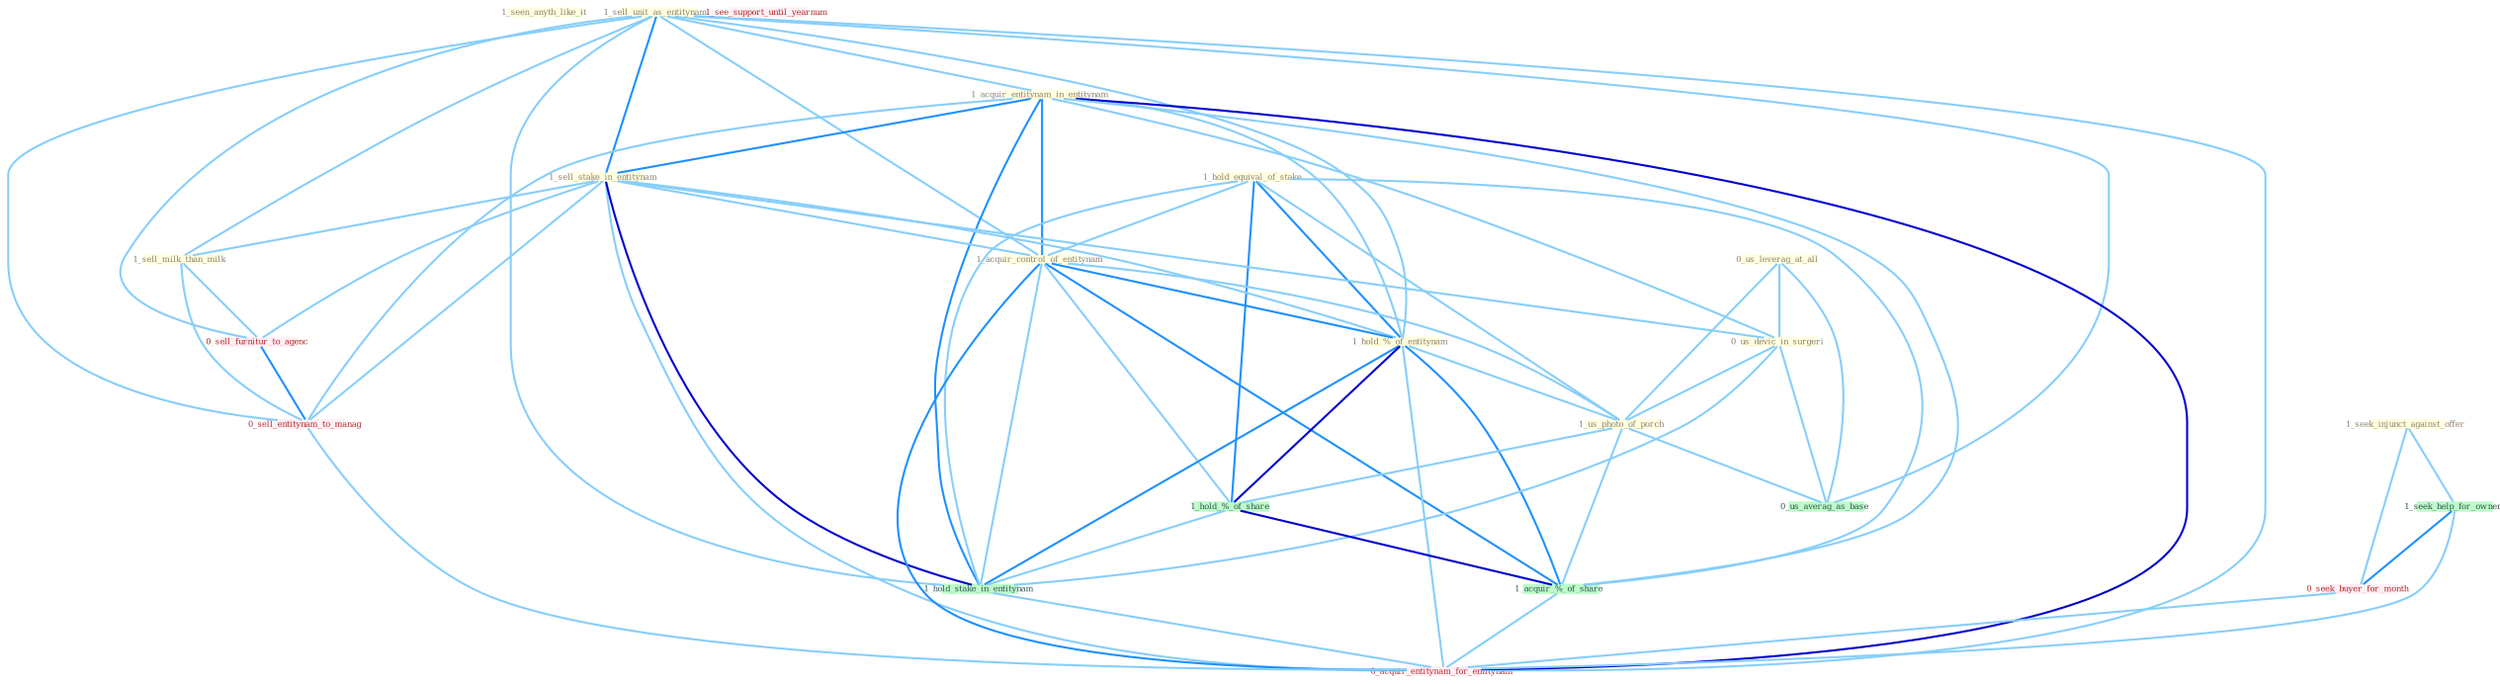 Graph G{ 
    node
    [shape=polygon,style=filled,width=.5,height=.06,color="#BDFCC9",fixedsize=true,fontsize=4,
    fontcolor="#2f4f4f"];
    {node
    [color="#ffffe0", fontcolor="#8b7d6b"] "1_seen_anyth_like_it " "1_sell_unit_as_entitynam " "1_acquir_entitynam_in_entitynam " "1_hold_equival_of_stake " "0_us_leverag_at_all " "1_sell_stake_in_entitynam " "1_acquir_control_of_entitynam " "1_sell_milk_than_milk " "1_seek_injunct_against_offer " "1_hold_%_of_entitynam " "0_us_devic_in_surgeri " "1_us_photo_of_porch "}
{node [color="#fff0f5", fontcolor="#b22222"] "0_seek_buyer_for_month " "1_see_support_until_yearnum " "0_sell_furnitur_to_agenc " "0_sell_entitynam_to_manag " "0_acquir_entitynam_for_entitynam "}
edge [color="#B0E2FF"];

	"1_sell_unit_as_entitynam " -- "1_acquir_entitynam_in_entitynam " [w="1", color="#87cefa" ];
	"1_sell_unit_as_entitynam " -- "1_sell_stake_in_entitynam " [w="2", color="#1e90ff" , len=0.8];
	"1_sell_unit_as_entitynam " -- "1_acquir_control_of_entitynam " [w="1", color="#87cefa" ];
	"1_sell_unit_as_entitynam " -- "1_sell_milk_than_milk " [w="1", color="#87cefa" ];
	"1_sell_unit_as_entitynam " -- "1_hold_%_of_entitynam " [w="1", color="#87cefa" ];
	"1_sell_unit_as_entitynam " -- "1_hold_stake_in_entitynam " [w="1", color="#87cefa" ];
	"1_sell_unit_as_entitynam " -- "0_sell_furnitur_to_agenc " [w="1", color="#87cefa" ];
	"1_sell_unit_as_entitynam " -- "0_us_averag_as_base " [w="1", color="#87cefa" ];
	"1_sell_unit_as_entitynam " -- "0_sell_entitynam_to_manag " [w="1", color="#87cefa" ];
	"1_sell_unit_as_entitynam " -- "0_acquir_entitynam_for_entitynam " [w="1", color="#87cefa" ];
	"1_acquir_entitynam_in_entitynam " -- "1_sell_stake_in_entitynam " [w="2", color="#1e90ff" , len=0.8];
	"1_acquir_entitynam_in_entitynam " -- "1_acquir_control_of_entitynam " [w="2", color="#1e90ff" , len=0.8];
	"1_acquir_entitynam_in_entitynam " -- "1_hold_%_of_entitynam " [w="1", color="#87cefa" ];
	"1_acquir_entitynam_in_entitynam " -- "0_us_devic_in_surgeri " [w="1", color="#87cefa" ];
	"1_acquir_entitynam_in_entitynam " -- "1_hold_stake_in_entitynam " [w="2", color="#1e90ff" , len=0.8];
	"1_acquir_entitynam_in_entitynam " -- "1_acquir_%_of_share " [w="1", color="#87cefa" ];
	"1_acquir_entitynam_in_entitynam " -- "0_sell_entitynam_to_manag " [w="1", color="#87cefa" ];
	"1_acquir_entitynam_in_entitynam " -- "0_acquir_entitynam_for_entitynam " [w="3", color="#0000cd" , len=0.6];
	"1_hold_equival_of_stake " -- "1_acquir_control_of_entitynam " [w="1", color="#87cefa" ];
	"1_hold_equival_of_stake " -- "1_hold_%_of_entitynam " [w="2", color="#1e90ff" , len=0.8];
	"1_hold_equival_of_stake " -- "1_us_photo_of_porch " [w="1", color="#87cefa" ];
	"1_hold_equival_of_stake " -- "1_hold_%_of_share " [w="2", color="#1e90ff" , len=0.8];
	"1_hold_equival_of_stake " -- "1_hold_stake_in_entitynam " [w="1", color="#87cefa" ];
	"1_hold_equival_of_stake " -- "1_acquir_%_of_share " [w="1", color="#87cefa" ];
	"0_us_leverag_at_all " -- "0_us_devic_in_surgeri " [w="1", color="#87cefa" ];
	"0_us_leverag_at_all " -- "1_us_photo_of_porch " [w="1", color="#87cefa" ];
	"0_us_leverag_at_all " -- "0_us_averag_as_base " [w="1", color="#87cefa" ];
	"1_sell_stake_in_entitynam " -- "1_acquir_control_of_entitynam " [w="1", color="#87cefa" ];
	"1_sell_stake_in_entitynam " -- "1_sell_milk_than_milk " [w="1", color="#87cefa" ];
	"1_sell_stake_in_entitynam " -- "1_hold_%_of_entitynam " [w="1", color="#87cefa" ];
	"1_sell_stake_in_entitynam " -- "0_us_devic_in_surgeri " [w="1", color="#87cefa" ];
	"1_sell_stake_in_entitynam " -- "1_hold_stake_in_entitynam " [w="3", color="#0000cd" , len=0.6];
	"1_sell_stake_in_entitynam " -- "0_sell_furnitur_to_agenc " [w="1", color="#87cefa" ];
	"1_sell_stake_in_entitynam " -- "0_sell_entitynam_to_manag " [w="1", color="#87cefa" ];
	"1_sell_stake_in_entitynam " -- "0_acquir_entitynam_for_entitynam " [w="1", color="#87cefa" ];
	"1_acquir_control_of_entitynam " -- "1_hold_%_of_entitynam " [w="2", color="#1e90ff" , len=0.8];
	"1_acquir_control_of_entitynam " -- "1_us_photo_of_porch " [w="1", color="#87cefa" ];
	"1_acquir_control_of_entitynam " -- "1_hold_%_of_share " [w="1", color="#87cefa" ];
	"1_acquir_control_of_entitynam " -- "1_hold_stake_in_entitynam " [w="1", color="#87cefa" ];
	"1_acquir_control_of_entitynam " -- "1_acquir_%_of_share " [w="2", color="#1e90ff" , len=0.8];
	"1_acquir_control_of_entitynam " -- "0_acquir_entitynam_for_entitynam " [w="2", color="#1e90ff" , len=0.8];
	"1_sell_milk_than_milk " -- "0_sell_furnitur_to_agenc " [w="1", color="#87cefa" ];
	"1_sell_milk_than_milk " -- "0_sell_entitynam_to_manag " [w="1", color="#87cefa" ];
	"1_seek_injunct_against_offer " -- "1_seek_help_for_owner " [w="1", color="#87cefa" ];
	"1_seek_injunct_against_offer " -- "0_seek_buyer_for_month " [w="1", color="#87cefa" ];
	"1_hold_%_of_entitynam " -- "1_us_photo_of_porch " [w="1", color="#87cefa" ];
	"1_hold_%_of_entitynam " -- "1_hold_%_of_share " [w="3", color="#0000cd" , len=0.6];
	"1_hold_%_of_entitynam " -- "1_hold_stake_in_entitynam " [w="2", color="#1e90ff" , len=0.8];
	"1_hold_%_of_entitynam " -- "1_acquir_%_of_share " [w="2", color="#1e90ff" , len=0.8];
	"1_hold_%_of_entitynam " -- "0_acquir_entitynam_for_entitynam " [w="1", color="#87cefa" ];
	"0_us_devic_in_surgeri " -- "1_us_photo_of_porch " [w="1", color="#87cefa" ];
	"0_us_devic_in_surgeri " -- "1_hold_stake_in_entitynam " [w="1", color="#87cefa" ];
	"0_us_devic_in_surgeri " -- "0_us_averag_as_base " [w="1", color="#87cefa" ];
	"1_us_photo_of_porch " -- "1_hold_%_of_share " [w="1", color="#87cefa" ];
	"1_us_photo_of_porch " -- "1_acquir_%_of_share " [w="1", color="#87cefa" ];
	"1_us_photo_of_porch " -- "0_us_averag_as_base " [w="1", color="#87cefa" ];
	"1_hold_%_of_share " -- "1_hold_stake_in_entitynam " [w="1", color="#87cefa" ];
	"1_hold_%_of_share " -- "1_acquir_%_of_share " [w="3", color="#0000cd" , len=0.6];
	"1_hold_stake_in_entitynam " -- "0_acquir_entitynam_for_entitynam " [w="1", color="#87cefa" ];
	"1_seek_help_for_owner " -- "0_seek_buyer_for_month " [w="2", color="#1e90ff" , len=0.8];
	"1_seek_help_for_owner " -- "0_acquir_entitynam_for_entitynam " [w="1", color="#87cefa" ];
	"0_seek_buyer_for_month " -- "0_acquir_entitynam_for_entitynam " [w="1", color="#87cefa" ];
	"1_acquir_%_of_share " -- "0_acquir_entitynam_for_entitynam " [w="1", color="#87cefa" ];
	"0_sell_furnitur_to_agenc " -- "0_sell_entitynam_to_manag " [w="2", color="#1e90ff" , len=0.8];
	"0_sell_entitynam_to_manag " -- "0_acquir_entitynam_for_entitynam " [w="1", color="#87cefa" ];
}